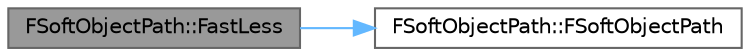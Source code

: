 digraph "FSoftObjectPath::FastLess"
{
 // INTERACTIVE_SVG=YES
 // LATEX_PDF_SIZE
  bgcolor="transparent";
  edge [fontname=Helvetica,fontsize=10,labelfontname=Helvetica,labelfontsize=10];
  node [fontname=Helvetica,fontsize=10,shape=box,height=0.2,width=0.4];
  rankdir="LR";
  Node1 [id="Node000001",label="FSoftObjectPath::FastLess",height=0.2,width=0.4,color="gray40", fillcolor="grey60", style="filled", fontcolor="black",tooltip="Return true if this path appears before Other using fast index-based fname order."];
  Node1 -> Node2 [id="edge1_Node000001_Node000002",color="steelblue1",style="solid",tooltip=" "];
  Node2 [id="Node000002",label="FSoftObjectPath::FSoftObjectPath",height=0.2,width=0.4,color="grey40", fillcolor="white", style="filled",URL="$d7/d47/structFSoftObjectPath.html#a8b695d23a910620c524c719483b335d4",tooltip=" "];
}
